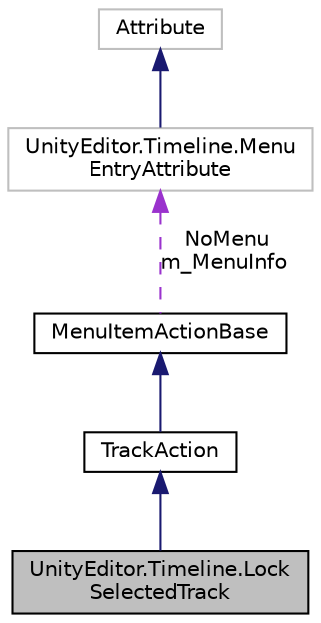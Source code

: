 digraph "UnityEditor.Timeline.LockSelectedTrack"
{
 // LATEX_PDF_SIZE
  edge [fontname="Helvetica",fontsize="10",labelfontname="Helvetica",labelfontsize="10"];
  node [fontname="Helvetica",fontsize="10",shape=record];
  Node1 [label="UnityEditor.Timeline.Lock\lSelectedTrack",height=0.2,width=0.4,color="black", fillcolor="grey75", style="filled", fontcolor="black",tooltip=" "];
  Node2 -> Node1 [dir="back",color="midnightblue",fontsize="10",style="solid",fontname="Helvetica"];
  Node2 [label="TrackAction",height=0.2,width=0.4,color="black", fillcolor="white", style="filled",URL="$class_unity_editor_1_1_timeline_1_1_track_action.html",tooltip=" "];
  Node3 -> Node2 [dir="back",color="midnightblue",fontsize="10",style="solid",fontname="Helvetica"];
  Node3 [label="MenuItemActionBase",height=0.2,width=0.4,color="black", fillcolor="white", style="filled",URL="$class_unity_editor_1_1_timeline_1_1_menu_item_action_base.html",tooltip=" "];
  Node4 -> Node3 [dir="back",color="darkorchid3",fontsize="10",style="dashed",label=" NoMenu\nm_MenuInfo" ,fontname="Helvetica"];
  Node4 [label="UnityEditor.Timeline.Menu\lEntryAttribute",height=0.2,width=0.4,color="grey75", fillcolor="white", style="filled",tooltip="Used to indicate path and priority of classes that are auto added to the menu"];
  Node5 -> Node4 [dir="back",color="midnightblue",fontsize="10",style="solid",fontname="Helvetica"];
  Node5 [label="Attribute",height=0.2,width=0.4,color="grey75", fillcolor="white", style="filled",tooltip=" "];
}
